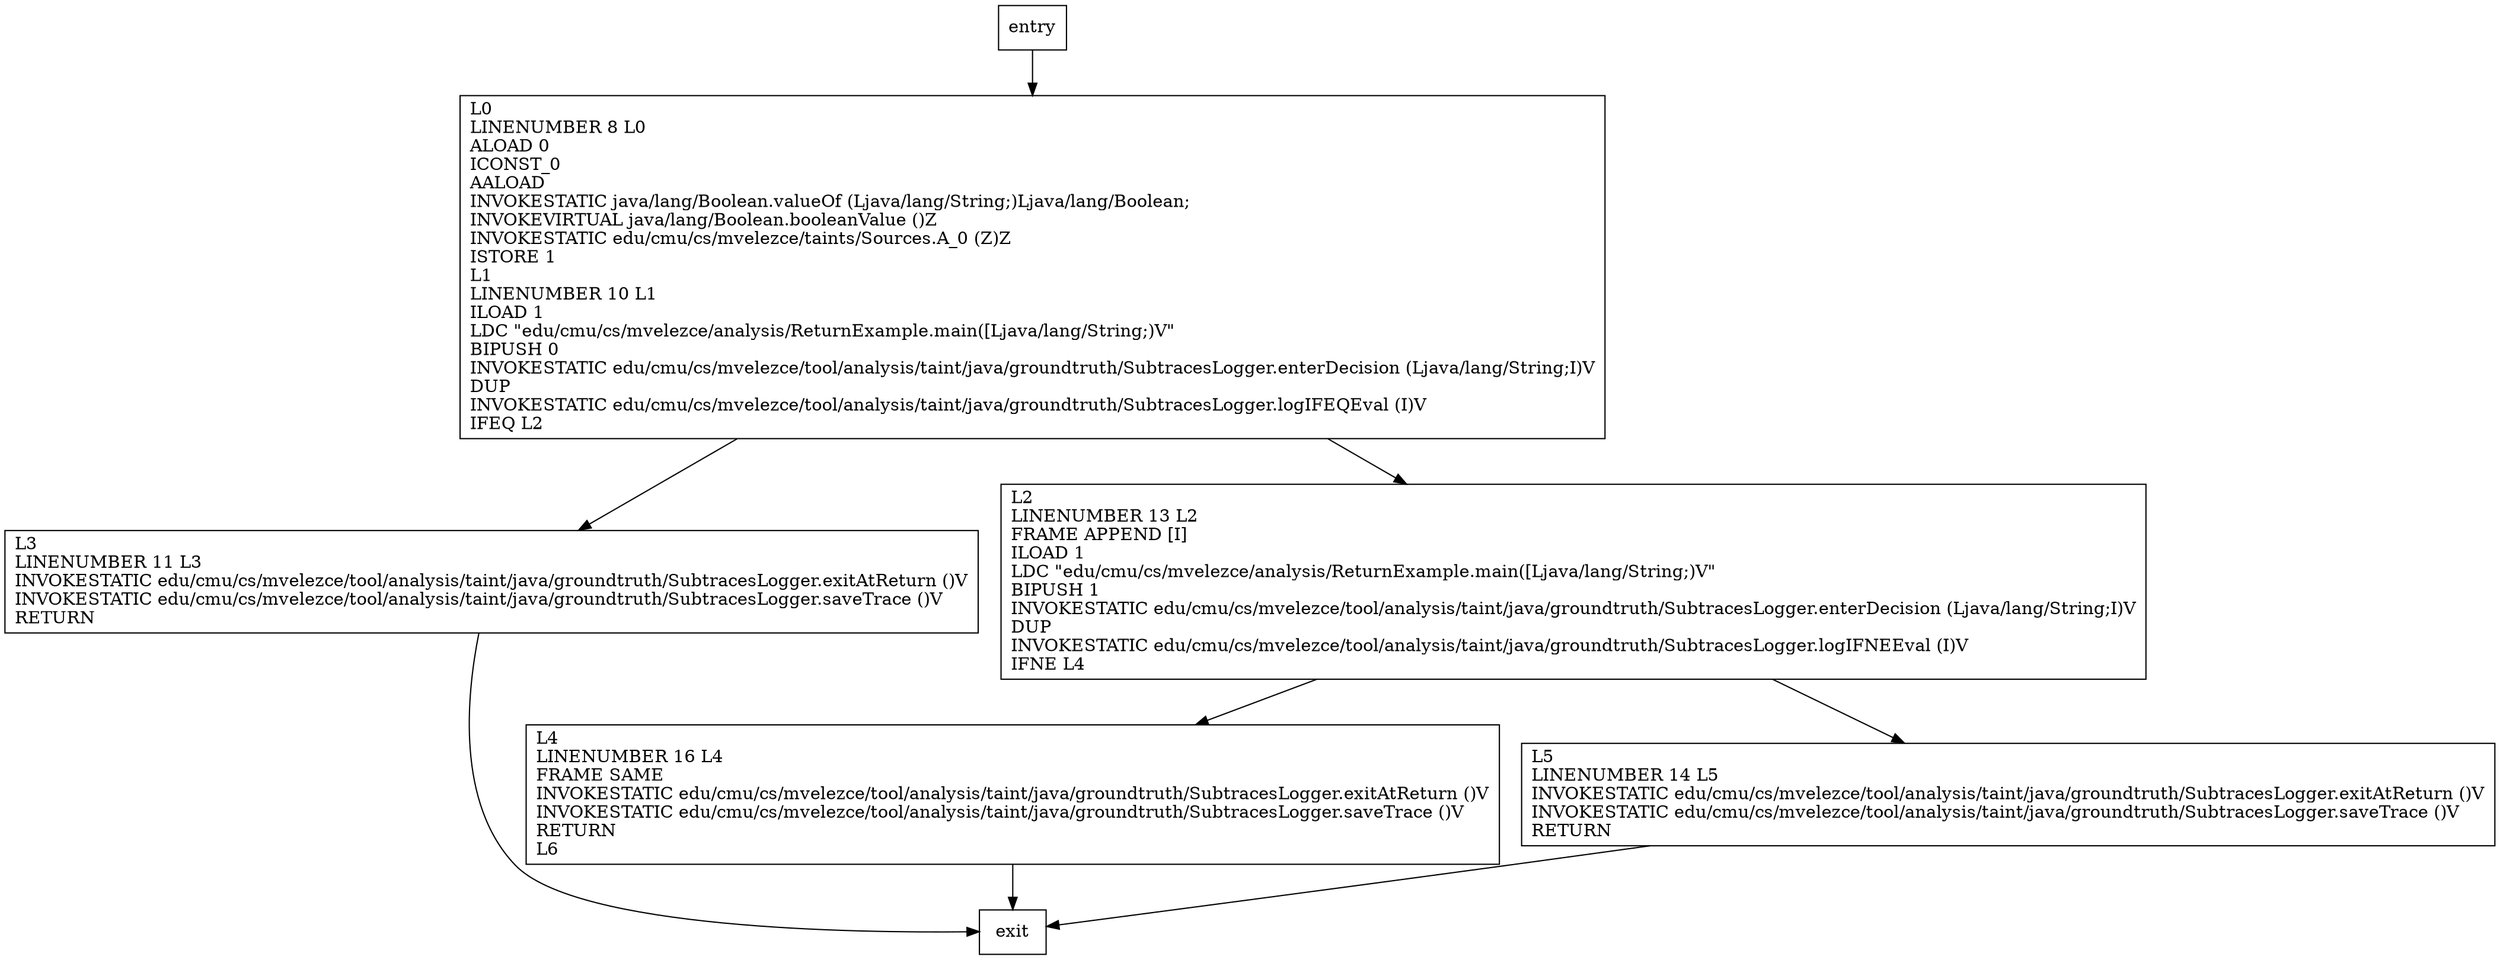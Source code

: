 digraph main {
node [shape=record];
321206983 [label="L3\lLINENUMBER 11 L3\lINVOKESTATIC edu/cmu/cs/mvelezce/tool/analysis/taint/java/groundtruth/SubtracesLogger.exitAtReturn ()V\lINVOKESTATIC edu/cmu/cs/mvelezce/tool/analysis/taint/java/groundtruth/SubtracesLogger.saveTrace ()V\lRETURN\l"];
1345463476 [label="L4\lLINENUMBER 16 L4\lFRAME SAME\lINVOKESTATIC edu/cmu/cs/mvelezce/tool/analysis/taint/java/groundtruth/SubtracesLogger.exitAtReturn ()V\lINVOKESTATIC edu/cmu/cs/mvelezce/tool/analysis/taint/java/groundtruth/SubtracesLogger.saveTrace ()V\lRETURN\lL6\l"];
615876154 [label="L0\lLINENUMBER 8 L0\lALOAD 0\lICONST_0\lAALOAD\lINVOKESTATIC java/lang/Boolean.valueOf (Ljava/lang/String;)Ljava/lang/Boolean;\lINVOKEVIRTUAL java/lang/Boolean.booleanValue ()Z\lINVOKESTATIC edu/cmu/cs/mvelezce/taints/Sources.A_0 (Z)Z\lISTORE 1\lL1\lLINENUMBER 10 L1\lILOAD 1\lLDC \"edu/cmu/cs/mvelezce/analysis/ReturnExample.main([Ljava/lang/String;)V\"\lBIPUSH 0\lINVOKESTATIC edu/cmu/cs/mvelezce/tool/analysis/taint/java/groundtruth/SubtracesLogger.enterDecision (Ljava/lang/String;I)V\lDUP\lINVOKESTATIC edu/cmu/cs/mvelezce/tool/analysis/taint/java/groundtruth/SubtracesLogger.logIFEQEval (I)V\lIFEQ L2\l"];
1019662660 [label="L2\lLINENUMBER 13 L2\lFRAME APPEND [I]\lILOAD 1\lLDC \"edu/cmu/cs/mvelezce/analysis/ReturnExample.main([Ljava/lang/String;)V\"\lBIPUSH 1\lINVOKESTATIC edu/cmu/cs/mvelezce/tool/analysis/taint/java/groundtruth/SubtracesLogger.enterDecision (Ljava/lang/String;I)V\lDUP\lINVOKESTATIC edu/cmu/cs/mvelezce/tool/analysis/taint/java/groundtruth/SubtracesLogger.logIFNEEval (I)V\lIFNE L4\l"];
1480518878 [label="L5\lLINENUMBER 14 L5\lINVOKESTATIC edu/cmu/cs/mvelezce/tool/analysis/taint/java/groundtruth/SubtracesLogger.exitAtReturn ()V\lINVOKESTATIC edu/cmu/cs/mvelezce/tool/analysis/taint/java/groundtruth/SubtracesLogger.saveTrace ()V\lRETURN\l"];
entry;
exit;
321206983 -> exit;
1345463476 -> exit;
entry -> 615876154;
615876154 -> 321206983;
615876154 -> 1019662660;
1019662660 -> 1345463476;
1019662660 -> 1480518878;
1480518878 -> exit;
}
